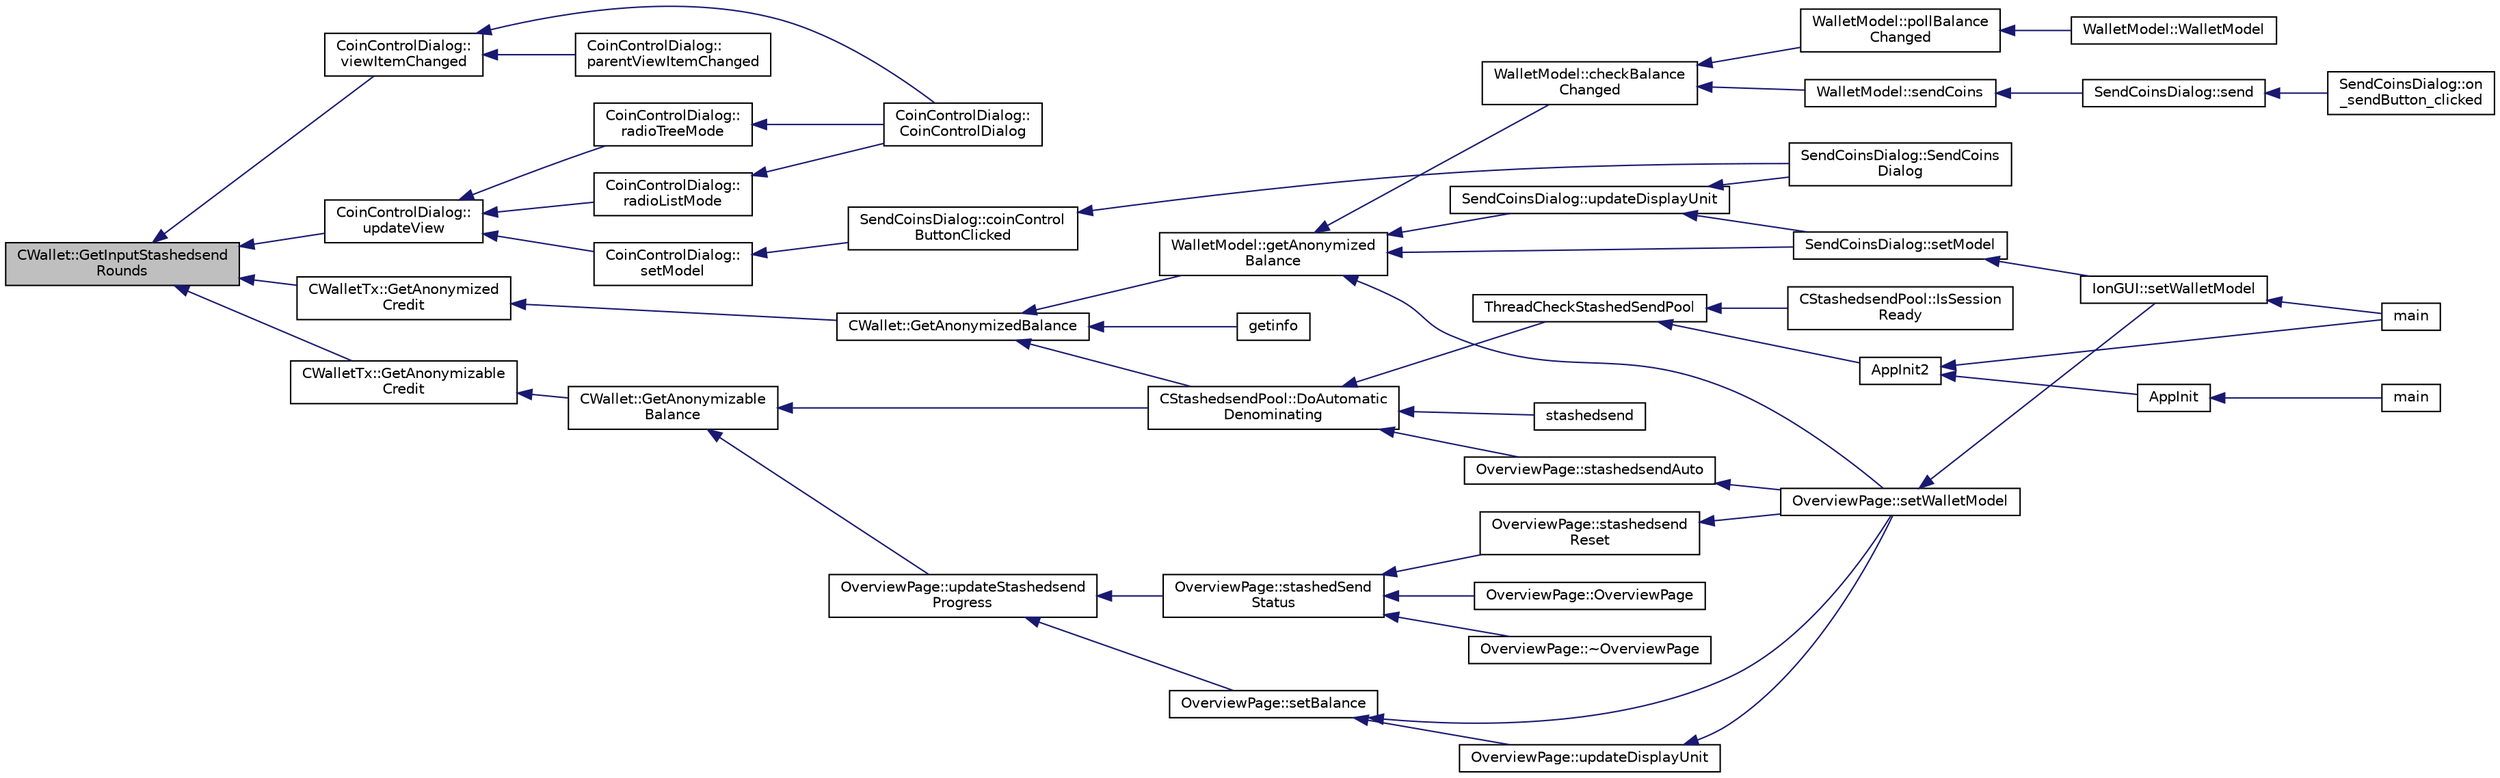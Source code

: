 digraph "CWallet::GetInputStashedsendRounds"
{
  edge [fontname="Helvetica",fontsize="10",labelfontname="Helvetica",labelfontsize="10"];
  node [fontname="Helvetica",fontsize="10",shape=record];
  rankdir="LR";
  Node1664 [label="CWallet::GetInputStashedsend\lRounds",height=0.2,width=0.4,color="black", fillcolor="grey75", style="filled", fontcolor="black"];
  Node1664 -> Node1665 [dir="back",color="midnightblue",fontsize="10",style="solid",fontname="Helvetica"];
  Node1665 [label="CoinControlDialog::\lviewItemChanged",height=0.2,width=0.4,color="black", fillcolor="white", style="filled",URL="$dd/dfb/class_coin_control_dialog.html#ac3c37dabd83f71d9c96bf5567fe85234"];
  Node1665 -> Node1666 [dir="back",color="midnightblue",fontsize="10",style="solid",fontname="Helvetica"];
  Node1666 [label="CoinControlDialog::\lCoinControlDialog",height=0.2,width=0.4,color="black", fillcolor="white", style="filled",URL="$dd/dfb/class_coin_control_dialog.html#a0945e59c25f956fdab199dbaf252eff5"];
  Node1665 -> Node1667 [dir="back",color="midnightblue",fontsize="10",style="solid",fontname="Helvetica"];
  Node1667 [label="CoinControlDialog::\lparentViewItemChanged",height=0.2,width=0.4,color="black", fillcolor="white", style="filled",URL="$dd/dfb/class_coin_control_dialog.html#af649bd96e37668b175510f0357650ecc"];
  Node1664 -> Node1668 [dir="back",color="midnightblue",fontsize="10",style="solid",fontname="Helvetica"];
  Node1668 [label="CoinControlDialog::\lupdateView",height=0.2,width=0.4,color="black", fillcolor="white", style="filled",URL="$dd/dfb/class_coin_control_dialog.html#aadea33050e5c1efd5eae8d2fcfa721f9"];
  Node1668 -> Node1669 [dir="back",color="midnightblue",fontsize="10",style="solid",fontname="Helvetica"];
  Node1669 [label="CoinControlDialog::\lsetModel",height=0.2,width=0.4,color="black", fillcolor="white", style="filled",URL="$dd/dfb/class_coin_control_dialog.html#a4c34a48574814089c54f763a22f5317a"];
  Node1669 -> Node1670 [dir="back",color="midnightblue",fontsize="10",style="solid",fontname="Helvetica"];
  Node1670 [label="SendCoinsDialog::coinControl\lButtonClicked",height=0.2,width=0.4,color="black", fillcolor="white", style="filled",URL="$d6/de6/class_send_coins_dialog.html#a59d757d9e4bea5b380eb480fd79cfb49"];
  Node1670 -> Node1671 [dir="back",color="midnightblue",fontsize="10",style="solid",fontname="Helvetica"];
  Node1671 [label="SendCoinsDialog::SendCoins\lDialog",height=0.2,width=0.4,color="black", fillcolor="white", style="filled",URL="$d6/de6/class_send_coins_dialog.html#a0df5bc29d1df68eda44826651afc595f"];
  Node1668 -> Node1672 [dir="back",color="midnightblue",fontsize="10",style="solid",fontname="Helvetica"];
  Node1672 [label="CoinControlDialog::\lradioTreeMode",height=0.2,width=0.4,color="black", fillcolor="white", style="filled",URL="$dd/dfb/class_coin_control_dialog.html#a1990d478f3ffba666c358a4f1bd395ec"];
  Node1672 -> Node1666 [dir="back",color="midnightblue",fontsize="10",style="solid",fontname="Helvetica"];
  Node1668 -> Node1673 [dir="back",color="midnightblue",fontsize="10",style="solid",fontname="Helvetica"];
  Node1673 [label="CoinControlDialog::\lradioListMode",height=0.2,width=0.4,color="black", fillcolor="white", style="filled",URL="$dd/dfb/class_coin_control_dialog.html#a775c6d290cb63667a434b09072094533"];
  Node1673 -> Node1666 [dir="back",color="midnightblue",fontsize="10",style="solid",fontname="Helvetica"];
  Node1664 -> Node1674 [dir="back",color="midnightblue",fontsize="10",style="solid",fontname="Helvetica"];
  Node1674 [label="CWalletTx::GetAnonymizable\lCredit",height=0.2,width=0.4,color="black", fillcolor="white", style="filled",URL="$d6/d53/class_c_wallet_tx.html#a36141f888e497336898f48274b92cf37"];
  Node1674 -> Node1675 [dir="back",color="midnightblue",fontsize="10",style="solid",fontname="Helvetica"];
  Node1675 [label="CWallet::GetAnonymizable\lBalance",height=0.2,width=0.4,color="black", fillcolor="white", style="filled",URL="$d2/de5/class_c_wallet.html#a173ba5fb0dee2879755682ec21ee57a7"];
  Node1675 -> Node1676 [dir="back",color="midnightblue",fontsize="10",style="solid",fontname="Helvetica"];
  Node1676 [label="OverviewPage::updateStashedsend\lProgress",height=0.2,width=0.4,color="black", fillcolor="white", style="filled",URL="$d1/d91/class_overview_page.html#acf4dda06d83173e5c701f4953c6a09aa"];
  Node1676 -> Node1677 [dir="back",color="midnightblue",fontsize="10",style="solid",fontname="Helvetica"];
  Node1677 [label="OverviewPage::setBalance",height=0.2,width=0.4,color="black", fillcolor="white", style="filled",URL="$d1/d91/class_overview_page.html#a070a269ea7c7aacf129e6325fcd8343a"];
  Node1677 -> Node1678 [dir="back",color="midnightblue",fontsize="10",style="solid",fontname="Helvetica"];
  Node1678 [label="OverviewPage::setWalletModel",height=0.2,width=0.4,color="black", fillcolor="white", style="filled",URL="$d1/d91/class_overview_page.html#a2ed52a3a87e9c74fee38fa873c9bc71f"];
  Node1678 -> Node1679 [dir="back",color="midnightblue",fontsize="10",style="solid",fontname="Helvetica"];
  Node1679 [label="IonGUI::setWalletModel",height=0.2,width=0.4,color="black", fillcolor="white", style="filled",URL="$dc/d0b/class_ion_g_u_i.html#a37f87db65498b036d387c705a749c45d",tooltip="Set the wallet model. "];
  Node1679 -> Node1680 [dir="back",color="midnightblue",fontsize="10",style="solid",fontname="Helvetica"];
  Node1680 [label="main",height=0.2,width=0.4,color="black", fillcolor="white", style="filled",URL="$d5/d2d/ion_8cpp.html#a0ddf1224851353fc92bfbff6f499fa97"];
  Node1677 -> Node1681 [dir="back",color="midnightblue",fontsize="10",style="solid",fontname="Helvetica"];
  Node1681 [label="OverviewPage::updateDisplayUnit",height=0.2,width=0.4,color="black", fillcolor="white", style="filled",URL="$d1/d91/class_overview_page.html#a03f19b9afd9af4b72d9bba7b0c7cf900"];
  Node1681 -> Node1678 [dir="back",color="midnightblue",fontsize="10",style="solid",fontname="Helvetica"];
  Node1676 -> Node1682 [dir="back",color="midnightblue",fontsize="10",style="solid",fontname="Helvetica"];
  Node1682 [label="OverviewPage::stashedSend\lStatus",height=0.2,width=0.4,color="black", fillcolor="white", style="filled",URL="$d1/d91/class_overview_page.html#ac6d1b3475132a87b31c1510014e4d0e7"];
  Node1682 -> Node1683 [dir="back",color="midnightblue",fontsize="10",style="solid",fontname="Helvetica"];
  Node1683 [label="OverviewPage::OverviewPage",height=0.2,width=0.4,color="black", fillcolor="white", style="filled",URL="$d1/d91/class_overview_page.html#a18c1a29cab6b745b25e701b20f234932"];
  Node1682 -> Node1684 [dir="back",color="midnightblue",fontsize="10",style="solid",fontname="Helvetica"];
  Node1684 [label="OverviewPage::~OverviewPage",height=0.2,width=0.4,color="black", fillcolor="white", style="filled",URL="$d1/d91/class_overview_page.html#a7fd68a7bebc327e3bbef2226b41298aa"];
  Node1682 -> Node1685 [dir="back",color="midnightblue",fontsize="10",style="solid",fontname="Helvetica"];
  Node1685 [label="OverviewPage::stashedsend\lReset",height=0.2,width=0.4,color="black", fillcolor="white", style="filled",URL="$d1/d91/class_overview_page.html#a6b87c065c31ccd136f541edd3bb73134"];
  Node1685 -> Node1678 [dir="back",color="midnightblue",fontsize="10",style="solid",fontname="Helvetica"];
  Node1675 -> Node1686 [dir="back",color="midnightblue",fontsize="10",style="solid",fontname="Helvetica"];
  Node1686 [label="CStashedsendPool::DoAutomatic\lDenominating",height=0.2,width=0.4,color="black", fillcolor="white", style="filled",URL="$dd/d8a/class_c_stashedsend_pool.html#a21f19df4854af34c8f89187c768a524f",tooltip="Passively run Stashedsend in the background according to the configuration in settings (only for QT) ..."];
  Node1686 -> Node1687 [dir="back",color="midnightblue",fontsize="10",style="solid",fontname="Helvetica"];
  Node1687 [label="OverviewPage::stashedsendAuto",height=0.2,width=0.4,color="black", fillcolor="white", style="filled",URL="$d1/d91/class_overview_page.html#abf60d7de5f283687a914b487dc44ca76"];
  Node1687 -> Node1678 [dir="back",color="midnightblue",fontsize="10",style="solid",fontname="Helvetica"];
  Node1686 -> Node1688 [dir="back",color="midnightblue",fontsize="10",style="solid",fontname="Helvetica"];
  Node1688 [label="stashedsend",height=0.2,width=0.4,color="black", fillcolor="white", style="filled",URL="$d5/d6b/rpcstashedsend_8cpp.html#a5a7cb1ad55aeaa8bcbb5172e9153a75a"];
  Node1686 -> Node1689 [dir="back",color="midnightblue",fontsize="10",style="solid",fontname="Helvetica"];
  Node1689 [label="ThreadCheckStashedSendPool",height=0.2,width=0.4,color="black", fillcolor="white", style="filled",URL="$d9/dbc/stashedsend_8h.html#ab583ddc86effded8432ea5387f77d883"];
  Node1689 -> Node1690 [dir="back",color="midnightblue",fontsize="10",style="solid",fontname="Helvetica"];
  Node1690 [label="AppInit2",height=0.2,width=0.4,color="black", fillcolor="white", style="filled",URL="$d8/dc0/init_8h.html#a1a4c1bfbf6ba1db77e988b89b9cadfd3",tooltip="Initialize ion. "];
  Node1690 -> Node1691 [dir="back",color="midnightblue",fontsize="10",style="solid",fontname="Helvetica"];
  Node1691 [label="AppInit",height=0.2,width=0.4,color="black", fillcolor="white", style="filled",URL="$d4/d35/iond_8cpp.html#ac59316b767e6984e1285f0531275286b"];
  Node1691 -> Node1692 [dir="back",color="midnightblue",fontsize="10",style="solid",fontname="Helvetica"];
  Node1692 [label="main",height=0.2,width=0.4,color="black", fillcolor="white", style="filled",URL="$d4/d35/iond_8cpp.html#a0ddf1224851353fc92bfbff6f499fa97"];
  Node1690 -> Node1680 [dir="back",color="midnightblue",fontsize="10",style="solid",fontname="Helvetica"];
  Node1689 -> Node1693 [dir="back",color="midnightblue",fontsize="10",style="solid",fontname="Helvetica"];
  Node1693 [label="CStashedsendPool::IsSession\lReady",height=0.2,width=0.4,color="black", fillcolor="white", style="filled",URL="$dd/d8a/class_c_stashedsend_pool.html#acb903e97bacd0ecf2f1c3c0d82e6641c",tooltip="Do we have enough users to take entries? "];
  Node1664 -> Node1694 [dir="back",color="midnightblue",fontsize="10",style="solid",fontname="Helvetica"];
  Node1694 [label="CWalletTx::GetAnonymized\lCredit",height=0.2,width=0.4,color="black", fillcolor="white", style="filled",URL="$d6/d53/class_c_wallet_tx.html#a49cae757845e1bf0cb3c8e17bd96d4a1"];
  Node1694 -> Node1695 [dir="back",color="midnightblue",fontsize="10",style="solid",fontname="Helvetica"];
  Node1695 [label="CWallet::GetAnonymizedBalance",height=0.2,width=0.4,color="black", fillcolor="white", style="filled",URL="$d2/de5/class_c_wallet.html#ad71e805ab9614962a57cb931e91b4297"];
  Node1695 -> Node1696 [dir="back",color="midnightblue",fontsize="10",style="solid",fontname="Helvetica"];
  Node1696 [label="WalletModel::getAnonymized\lBalance",height=0.2,width=0.4,color="black", fillcolor="white", style="filled",URL="$d4/d27/class_wallet_model.html#a3b4c7b849fca17bb1f8e315e23e68c7d"];
  Node1696 -> Node1678 [dir="back",color="midnightblue",fontsize="10",style="solid",fontname="Helvetica"];
  Node1696 -> Node1697 [dir="back",color="midnightblue",fontsize="10",style="solid",fontname="Helvetica"];
  Node1697 [label="SendCoinsDialog::setModel",height=0.2,width=0.4,color="black", fillcolor="white", style="filled",URL="$d6/de6/class_send_coins_dialog.html#a73a6c1b1850a334ee652ac167713a2aa"];
  Node1697 -> Node1679 [dir="back",color="midnightblue",fontsize="10",style="solid",fontname="Helvetica"];
  Node1696 -> Node1698 [dir="back",color="midnightblue",fontsize="10",style="solid",fontname="Helvetica"];
  Node1698 [label="SendCoinsDialog::updateDisplayUnit",height=0.2,width=0.4,color="black", fillcolor="white", style="filled",URL="$d6/de6/class_send_coins_dialog.html#a74815ad8502b126200b6fd2e59e9f042"];
  Node1698 -> Node1671 [dir="back",color="midnightblue",fontsize="10",style="solid",fontname="Helvetica"];
  Node1698 -> Node1697 [dir="back",color="midnightblue",fontsize="10",style="solid",fontname="Helvetica"];
  Node1696 -> Node1699 [dir="back",color="midnightblue",fontsize="10",style="solid",fontname="Helvetica"];
  Node1699 [label="WalletModel::checkBalance\lChanged",height=0.2,width=0.4,color="black", fillcolor="white", style="filled",URL="$d4/d27/class_wallet_model.html#adcc4eb8cd71cb4de223621866bb7fb7d"];
  Node1699 -> Node1700 [dir="back",color="midnightblue",fontsize="10",style="solid",fontname="Helvetica"];
  Node1700 [label="WalletModel::pollBalance\lChanged",height=0.2,width=0.4,color="black", fillcolor="white", style="filled",URL="$d4/d27/class_wallet_model.html#a51469b2d95cfd4bc0a14ee456fca7b95"];
  Node1700 -> Node1701 [dir="back",color="midnightblue",fontsize="10",style="solid",fontname="Helvetica"];
  Node1701 [label="WalletModel::WalletModel",height=0.2,width=0.4,color="black", fillcolor="white", style="filled",URL="$d4/d27/class_wallet_model.html#af50d9654d2f20e4e4f0789dcb64ad6b1"];
  Node1699 -> Node1702 [dir="back",color="midnightblue",fontsize="10",style="solid",fontname="Helvetica"];
  Node1702 [label="WalletModel::sendCoins",height=0.2,width=0.4,color="black", fillcolor="white", style="filled",URL="$d4/d27/class_wallet_model.html#a053fb3ff2b8b0347f83e6bb591126746"];
  Node1702 -> Node1703 [dir="back",color="midnightblue",fontsize="10",style="solid",fontname="Helvetica"];
  Node1703 [label="SendCoinsDialog::send",height=0.2,width=0.4,color="black", fillcolor="white", style="filled",URL="$d6/de6/class_send_coins_dialog.html#afd8d436a16ea7dba1276e8fdfdc8b2d3"];
  Node1703 -> Node1704 [dir="back",color="midnightblue",fontsize="10",style="solid",fontname="Helvetica"];
  Node1704 [label="SendCoinsDialog::on\l_sendButton_clicked",height=0.2,width=0.4,color="black", fillcolor="white", style="filled",URL="$d6/de6/class_send_coins_dialog.html#a2cab7cf9ea5040b9e2189297f7d3c764"];
  Node1695 -> Node1705 [dir="back",color="midnightblue",fontsize="10",style="solid",fontname="Helvetica"];
  Node1705 [label="getinfo",height=0.2,width=0.4,color="black", fillcolor="white", style="filled",URL="$db/d48/rpcmisc_8cpp.html#a70335b93783d51e48d276a1e08bd721a"];
  Node1695 -> Node1686 [dir="back",color="midnightblue",fontsize="10",style="solid",fontname="Helvetica"];
}
